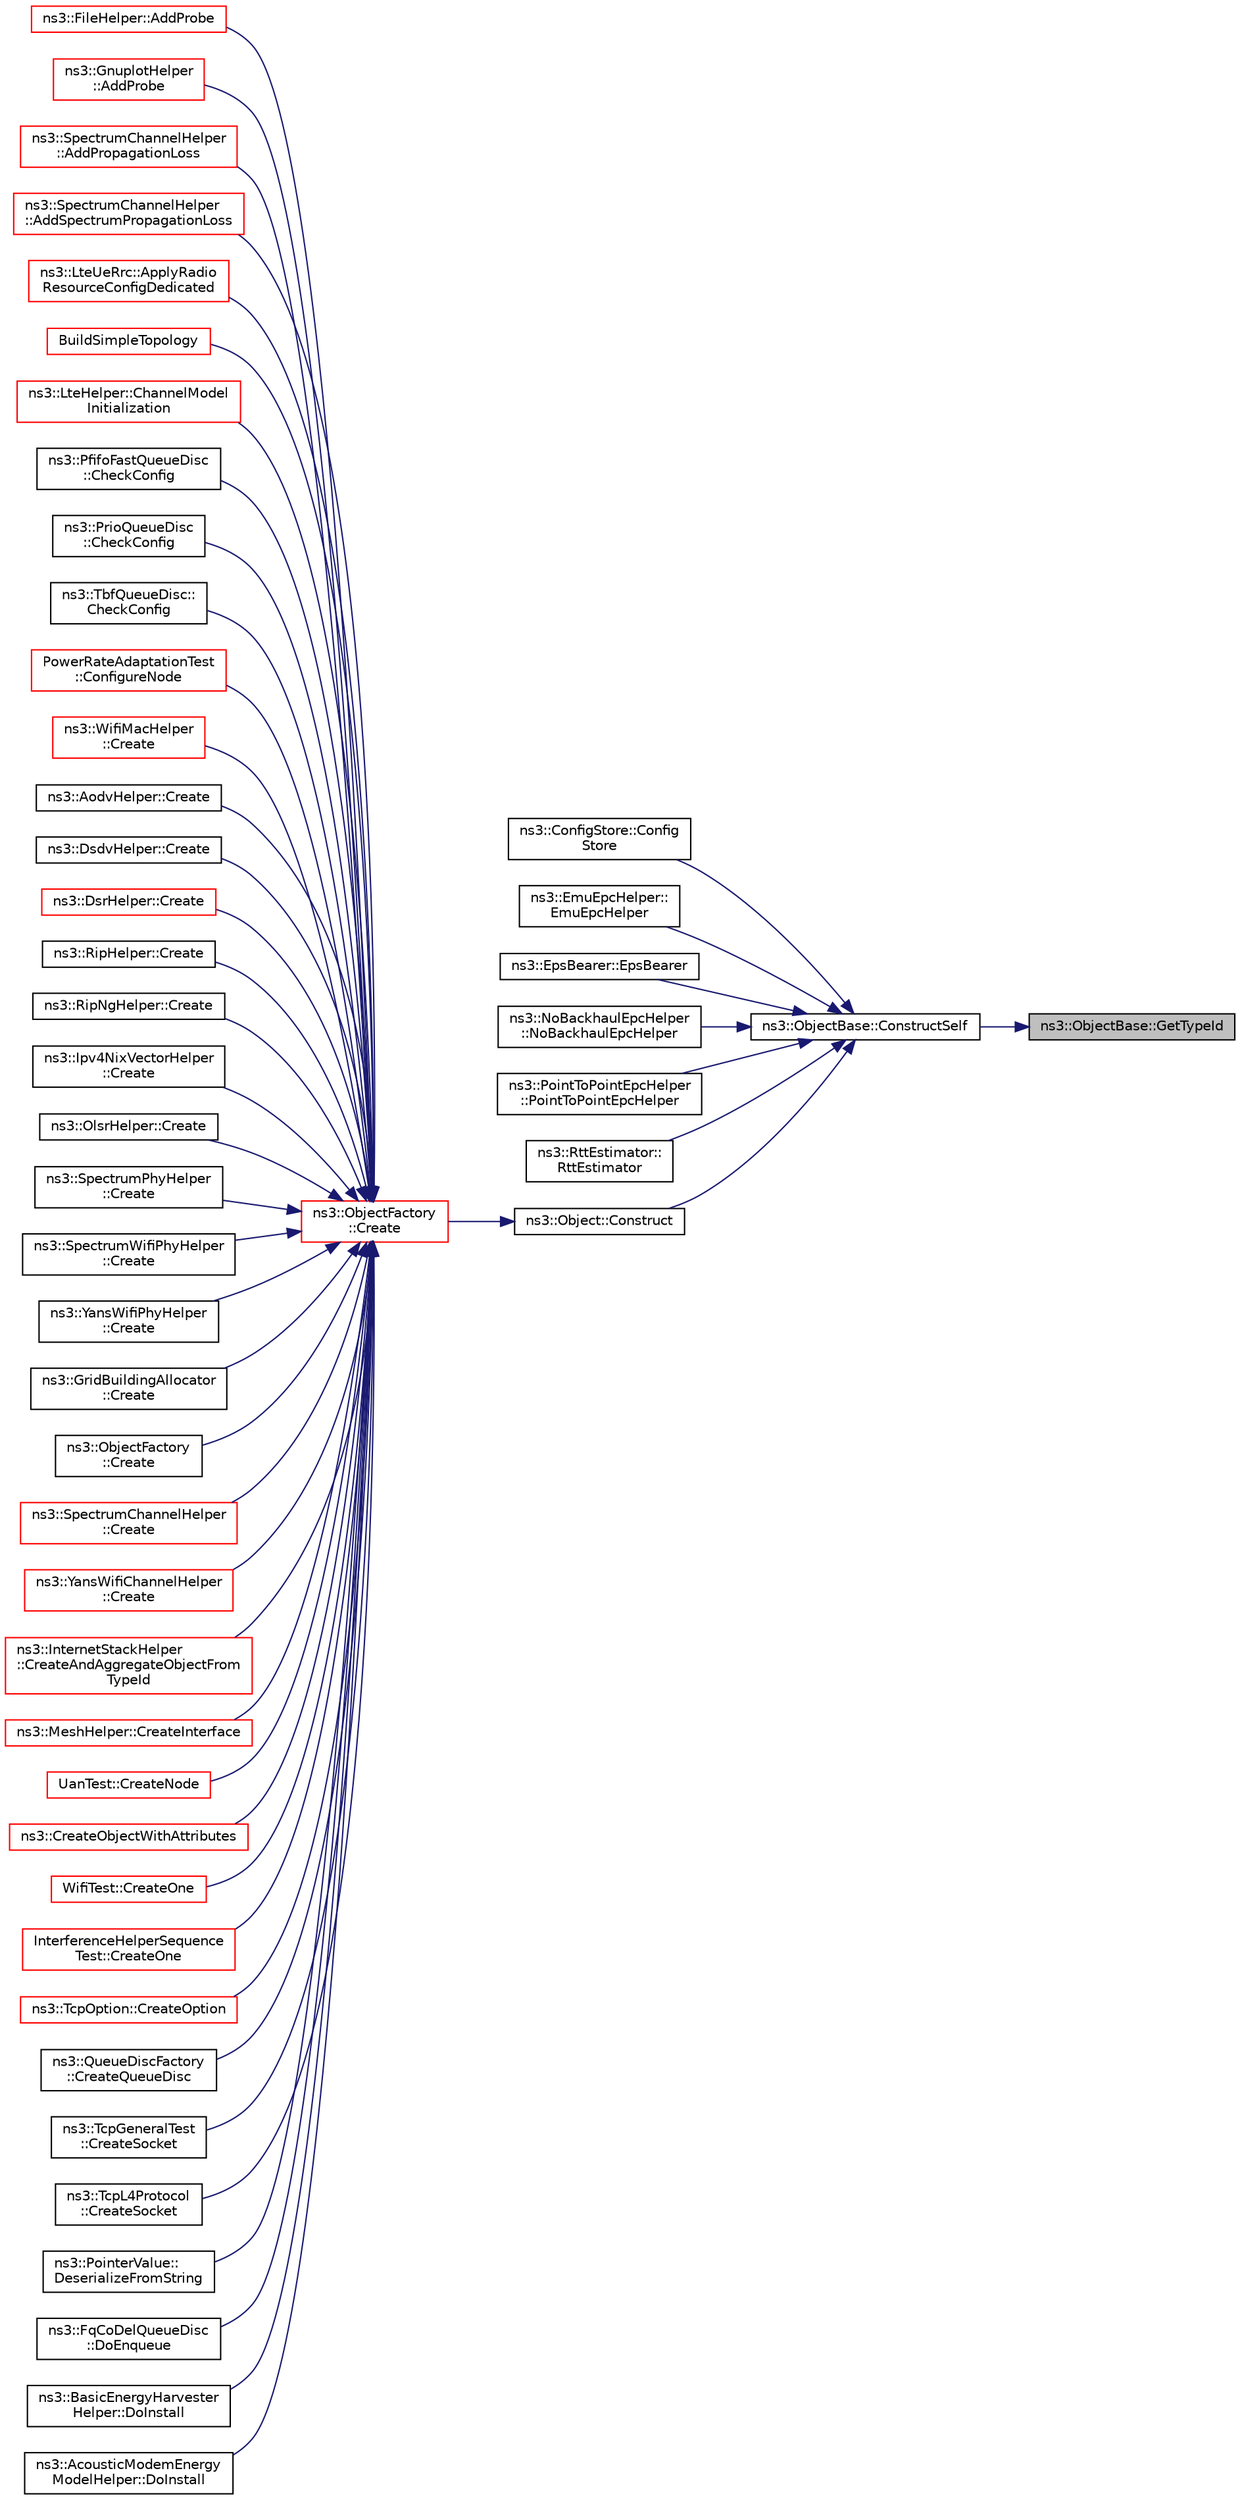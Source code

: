 digraph "ns3::ObjectBase::GetTypeId"
{
 // LATEX_PDF_SIZE
  edge [fontname="Helvetica",fontsize="10",labelfontname="Helvetica",labelfontsize="10"];
  node [fontname="Helvetica",fontsize="10",shape=record];
  rankdir="RL";
  Node1 [label="ns3::ObjectBase::GetTypeId",height=0.2,width=0.4,color="black", fillcolor="grey75", style="filled", fontcolor="black",tooltip="Get the type ID."];
  Node1 -> Node2 [dir="back",color="midnightblue",fontsize="10",style="solid",fontname="Helvetica"];
  Node2 [label="ns3::ObjectBase::ConstructSelf",height=0.2,width=0.4,color="black", fillcolor="white", style="filled",URL="$classns3_1_1_object_base.html#a5cda18dec6d0744cb652a3ed60056958",tooltip="Complete construction of ObjectBase; invoked by derived classes."];
  Node2 -> Node3 [dir="back",color="midnightblue",fontsize="10",style="solid",fontname="Helvetica"];
  Node3 [label="ns3::ConfigStore::Config\lStore",height=0.2,width=0.4,color="black", fillcolor="white", style="filled",URL="$classns3_1_1_config_store.html#ab2c0c2707ae2dc5489acd4cfccd63fd4",tooltip=" "];
  Node2 -> Node4 [dir="back",color="midnightblue",fontsize="10",style="solid",fontname="Helvetica"];
  Node4 [label="ns3::EmuEpcHelper::\lEmuEpcHelper",height=0.2,width=0.4,color="black", fillcolor="white", style="filled",URL="$classns3_1_1_emu_epc_helper.html#a10b42d66910c4ee73006f40eea1a1de1",tooltip="Constructor."];
  Node2 -> Node5 [dir="back",color="midnightblue",fontsize="10",style="solid",fontname="Helvetica"];
  Node5 [label="ns3::EpsBearer::EpsBearer",height=0.2,width=0.4,color="black", fillcolor="white", style="filled",URL="$classns3_1_1_eps_bearer.html#af6f94c7bbd1d1bc26e6895d19cf26086",tooltip="Default constructor."];
  Node2 -> Node6 [dir="back",color="midnightblue",fontsize="10",style="solid",fontname="Helvetica"];
  Node6 [label="ns3::NoBackhaulEpcHelper\l::NoBackhaulEpcHelper",height=0.2,width=0.4,color="black", fillcolor="white", style="filled",URL="$classns3_1_1_no_backhaul_epc_helper.html#a8822666431eefe3a78ba2a0bf4ca1bae",tooltip="Constructor."];
  Node2 -> Node7 [dir="back",color="midnightblue",fontsize="10",style="solid",fontname="Helvetica"];
  Node7 [label="ns3::PointToPointEpcHelper\l::PointToPointEpcHelper",height=0.2,width=0.4,color="black", fillcolor="white", style="filled",URL="$classns3_1_1_point_to_point_epc_helper.html#a3d4c34f6a194c994d45e0dac5019b8cb",tooltip="Constructor."];
  Node2 -> Node8 [dir="back",color="midnightblue",fontsize="10",style="solid",fontname="Helvetica"];
  Node8 [label="ns3::RttEstimator::\lRttEstimator",height=0.2,width=0.4,color="black", fillcolor="white", style="filled",URL="$classns3_1_1_rtt_estimator.html#a86696ed57483bf9e19abbf6978c46581",tooltip=" "];
  Node2 -> Node9 [dir="back",color="midnightblue",fontsize="10",style="solid",fontname="Helvetica"];
  Node9 [label="ns3::Object::Construct",height=0.2,width=0.4,color="black", fillcolor="white", style="filled",URL="$classns3_1_1_object.html#a636e8411dc5228771f45c9b805d348fa",tooltip="Initialize all member variables registered as Attributes of this TypeId."];
  Node9 -> Node10 [dir="back",color="midnightblue",fontsize="10",style="solid",fontname="Helvetica"];
  Node10 [label="ns3::ObjectFactory\l::Create",height=0.2,width=0.4,color="red", fillcolor="white", style="filled",URL="$classns3_1_1_object_factory.html#a52eda277f4aaab54266134ba48102ad7",tooltip="Create an Object instance of the configured TypeId."];
  Node10 -> Node11 [dir="back",color="midnightblue",fontsize="10",style="solid",fontname="Helvetica"];
  Node11 [label="ns3::FileHelper::AddProbe",height=0.2,width=0.4,color="red", fillcolor="white", style="filled",URL="$classns3_1_1_file_helper.html#a9783aea2aed4b310288ed1b79af1f66e",tooltip="Adds a probe to be used to write values to files."];
  Node10 -> Node14 [dir="back",color="midnightblue",fontsize="10",style="solid",fontname="Helvetica"];
  Node14 [label="ns3::GnuplotHelper\l::AddProbe",height=0.2,width=0.4,color="red", fillcolor="white", style="filled",URL="$classns3_1_1_gnuplot_helper.html#ad5e798aeffe53074d5792ee2d33561ec",tooltip="Adds a probe to be used to make the plot."];
  Node10 -> Node17 [dir="back",color="midnightblue",fontsize="10",style="solid",fontname="Helvetica"];
  Node17 [label="ns3::SpectrumChannelHelper\l::AddPropagationLoss",height=0.2,width=0.4,color="red", fillcolor="white", style="filled",URL="$classns3_1_1_spectrum_channel_helper.html#ab23845170770bda5be7ee8a2b42c452b",tooltip=" "];
  Node10 -> Node19 [dir="back",color="midnightblue",fontsize="10",style="solid",fontname="Helvetica"];
  Node19 [label="ns3::SpectrumChannelHelper\l::AddSpectrumPropagationLoss",height=0.2,width=0.4,color="red", fillcolor="white", style="filled",URL="$classns3_1_1_spectrum_channel_helper.html#a135e8ad3b8399671db56d112929f9611",tooltip=" "];
  Node10 -> Node21 [dir="back",color="midnightblue",fontsize="10",style="solid",fontname="Helvetica"];
  Node21 [label="ns3::LteUeRrc::ApplyRadio\lResourceConfigDedicated",height=0.2,width=0.4,color="red", fillcolor="white", style="filled",URL="$classns3_1_1_lte_ue_rrc.html#af7c2bc93366a56a35793c3ef6bce5ce3",tooltip="Apply radio resource config dedicated."];
  Node10 -> Node24 [dir="back",color="midnightblue",fontsize="10",style="solid",fontname="Helvetica"];
  Node24 [label="BuildSimpleTopology",height=0.2,width=0.4,color="red", fillcolor="white", style="filled",URL="$error-model-test-suite_8cc.html#af6fe24088bb4cfa248fc1b0bad6e1dfc",tooltip=" "];
  Node10 -> Node27 [dir="back",color="midnightblue",fontsize="10",style="solid",fontname="Helvetica"];
  Node27 [label="ns3::LteHelper::ChannelModel\lInitialization",height=0.2,width=0.4,color="red", fillcolor="white", style="filled",URL="$classns3_1_1_lte_helper.html#a42bcbfee4c768b253c6016a2d54242c3",tooltip="Function that performs a channel model initialization of all component carriers."];
  Node10 -> Node29 [dir="back",color="midnightblue",fontsize="10",style="solid",fontname="Helvetica"];
  Node29 [label="ns3::PfifoFastQueueDisc\l::CheckConfig",height=0.2,width=0.4,color="black", fillcolor="white", style="filled",URL="$classns3_1_1_pfifo_fast_queue_disc.html#a9fa5e68b79b7431cd734f4e8845bdced",tooltip="Check whether the current configuration is correct."];
  Node10 -> Node30 [dir="back",color="midnightblue",fontsize="10",style="solid",fontname="Helvetica"];
  Node30 [label="ns3::PrioQueueDisc\l::CheckConfig",height=0.2,width=0.4,color="black", fillcolor="white", style="filled",URL="$classns3_1_1_prio_queue_disc.html#a0aaf390caf16eeda754f687f31c5d039",tooltip="Check whether the current configuration is correct."];
  Node10 -> Node31 [dir="back",color="midnightblue",fontsize="10",style="solid",fontname="Helvetica"];
  Node31 [label="ns3::TbfQueueDisc::\lCheckConfig",height=0.2,width=0.4,color="black", fillcolor="white", style="filled",URL="$classns3_1_1_tbf_queue_disc.html#a1aca751ec280d81d8b0d7d2e9e75fde6",tooltip="Check whether the current configuration is correct."];
  Node10 -> Node32 [dir="back",color="midnightblue",fontsize="10",style="solid",fontname="Helvetica"];
  Node32 [label="PowerRateAdaptationTest\l::ConfigureNode",height=0.2,width=0.4,color="red", fillcolor="white", style="filled",URL="$class_power_rate_adaptation_test.html#a498edc12eed6e91b38d1b71d4565a306",tooltip="Configure nde function."];
  Node10 -> Node37 [dir="back",color="midnightblue",fontsize="10",style="solid",fontname="Helvetica"];
  Node37 [label="ns3::WifiMacHelper\l::Create",height=0.2,width=0.4,color="red", fillcolor="white", style="filled",URL="$classns3_1_1_wifi_mac_helper.html#a66354d7a3bdbaf1c785a32647dabc1f2",tooltip=" "];
  Node10 -> Node52 [dir="back",color="midnightblue",fontsize="10",style="solid",fontname="Helvetica"];
  Node52 [label="ns3::AodvHelper::Create",height=0.2,width=0.4,color="black", fillcolor="white", style="filled",URL="$classns3_1_1_aodv_helper.html#a1f624a953eb5bfba491cd7cbd64d4594",tooltip=" "];
  Node10 -> Node53 [dir="back",color="midnightblue",fontsize="10",style="solid",fontname="Helvetica"];
  Node53 [label="ns3::DsdvHelper::Create",height=0.2,width=0.4,color="black", fillcolor="white", style="filled",URL="$classns3_1_1_dsdv_helper.html#a2eed31b62087f494f3556c55a84813de",tooltip=" "];
  Node10 -> Node54 [dir="back",color="midnightblue",fontsize="10",style="solid",fontname="Helvetica"];
  Node54 [label="ns3::DsrHelper::Create",height=0.2,width=0.4,color="red", fillcolor="white", style="filled",URL="$classns3_1_1_dsr_helper.html#a5407c2c8ea4197b6a695fd53621fdd31",tooltip=" "];
  Node10 -> Node56 [dir="back",color="midnightblue",fontsize="10",style="solid",fontname="Helvetica"];
  Node56 [label="ns3::RipHelper::Create",height=0.2,width=0.4,color="black", fillcolor="white", style="filled",URL="$classns3_1_1_rip_helper.html#ae6831e42fc7de456c95f5ce334486805",tooltip=" "];
  Node10 -> Node57 [dir="back",color="midnightblue",fontsize="10",style="solid",fontname="Helvetica"];
  Node57 [label="ns3::RipNgHelper::Create",height=0.2,width=0.4,color="black", fillcolor="white", style="filled",URL="$classns3_1_1_rip_ng_helper.html#a9ed079b76d48ffc79c2e8797ff197c8e",tooltip=" "];
  Node10 -> Node58 [dir="back",color="midnightblue",fontsize="10",style="solid",fontname="Helvetica"];
  Node58 [label="ns3::Ipv4NixVectorHelper\l::Create",height=0.2,width=0.4,color="black", fillcolor="white", style="filled",URL="$classns3_1_1_ipv4_nix_vector_helper.html#adace7e160af227688815fda9fa8987ff",tooltip=" "];
  Node10 -> Node59 [dir="back",color="midnightblue",fontsize="10",style="solid",fontname="Helvetica"];
  Node59 [label="ns3::OlsrHelper::Create",height=0.2,width=0.4,color="black", fillcolor="white", style="filled",URL="$classns3_1_1_olsr_helper.html#a0062126ad6b4ff7c725b51da13cd7172",tooltip=" "];
  Node10 -> Node60 [dir="back",color="midnightblue",fontsize="10",style="solid",fontname="Helvetica"];
  Node60 [label="ns3::SpectrumPhyHelper\l::Create",height=0.2,width=0.4,color="black", fillcolor="white", style="filled",URL="$classns3_1_1_spectrum_phy_helper.html#aa26730d70bd86c0bf888a406c80d33fe",tooltip=" "];
  Node10 -> Node61 [dir="back",color="midnightblue",fontsize="10",style="solid",fontname="Helvetica"];
  Node61 [label="ns3::SpectrumWifiPhyHelper\l::Create",height=0.2,width=0.4,color="black", fillcolor="white", style="filled",URL="$classns3_1_1_spectrum_wifi_phy_helper.html#afa1dc80c04fa37baa2b3b9b696b82fb5",tooltip=" "];
  Node10 -> Node62 [dir="back",color="midnightblue",fontsize="10",style="solid",fontname="Helvetica"];
  Node62 [label="ns3::YansWifiPhyHelper\l::Create",height=0.2,width=0.4,color="black", fillcolor="white", style="filled",URL="$classns3_1_1_yans_wifi_phy_helper.html#ab71a35fdc2bc9783b72e547da292921e",tooltip=" "];
  Node10 -> Node63 [dir="back",color="midnightblue",fontsize="10",style="solid",fontname="Helvetica"];
  Node63 [label="ns3::GridBuildingAllocator\l::Create",height=0.2,width=0.4,color="black", fillcolor="white", style="filled",URL="$classns3_1_1_grid_building_allocator.html#a96c6e3b69f0cfea04fe1f40b5f160f3e",tooltip="Create a set of buildings allocated on a grid."];
  Node10 -> Node64 [dir="back",color="midnightblue",fontsize="10",style="solid",fontname="Helvetica"];
  Node64 [label="ns3::ObjectFactory\l::Create",height=0.2,width=0.4,color="black", fillcolor="white", style="filled",URL="$classns3_1_1_object_factory.html#a87e01a2e0698b37f618218b55c43dd17",tooltip="Create an Object instance of the requested type."];
  Node10 -> Node65 [dir="back",color="midnightblue",fontsize="10",style="solid",fontname="Helvetica"];
  Node65 [label="ns3::SpectrumChannelHelper\l::Create",height=0.2,width=0.4,color="red", fillcolor="white", style="filled",URL="$classns3_1_1_spectrum_channel_helper.html#ad4e0f257cc814ed9fc21fc742d9b6476",tooltip=" "];
  Node10 -> Node67 [dir="back",color="midnightblue",fontsize="10",style="solid",fontname="Helvetica"];
  Node67 [label="ns3::YansWifiChannelHelper\l::Create",height=0.2,width=0.4,color="red", fillcolor="white", style="filled",URL="$classns3_1_1_yans_wifi_channel_helper.html#a6bb01082fd42806a6b95e6684a4344d4",tooltip=" "];
  Node10 -> Node102 [dir="back",color="midnightblue",fontsize="10",style="solid",fontname="Helvetica"];
  Node102 [label="ns3::InternetStackHelper\l::CreateAndAggregateObjectFrom\lTypeId",height=0.2,width=0.4,color="red", fillcolor="white", style="filled",URL="$classns3_1_1_internet_stack_helper.html#a6605ba9c1bbfdf9ebe09c5dbcfce2451",tooltip="create an object from its TypeId and aggregates it to the node"];
  Node10 -> Node104 [dir="back",color="midnightblue",fontsize="10",style="solid",fontname="Helvetica"];
  Node104 [label="ns3::MeshHelper::CreateInterface",height=0.2,width=0.4,color="red", fillcolor="white", style="filled",URL="$classns3_1_1_mesh_helper.html#a2a760004bc190863ccfea1a4537283cf",tooltip=" "];
  Node10 -> Node106 [dir="back",color="midnightblue",fontsize="10",style="solid",fontname="Helvetica"];
  Node106 [label="UanTest::CreateNode",height=0.2,width=0.4,color="red", fillcolor="white", style="filled",URL="$class_uan_test.html#a4439b6676512b774fb9b2f2f0dd4cfce",tooltip="Create node function."];
  Node10 -> Node110 [dir="back",color="midnightblue",fontsize="10",style="solid",fontname="Helvetica"];
  Node110 [label="ns3::CreateObjectWithAttributes",height=0.2,width=0.4,color="red", fillcolor="white", style="filled",URL="$group__object.html#ga5e123a3b16375808a629dc9834dee63e",tooltip="Allocate an Object on the heap and initialize with a set of attributes."];
  Node10 -> Node116 [dir="back",color="midnightblue",fontsize="10",style="solid",fontname="Helvetica"];
  Node116 [label="WifiTest::CreateOne",height=0.2,width=0.4,color="red", fillcolor="white", style="filled",URL="$class_wifi_test.html#a212be82b387f5446375a45ccbac3561e",tooltip="Create one function."];
  Node10 -> Node119 [dir="back",color="midnightblue",fontsize="10",style="solid",fontname="Helvetica"];
  Node119 [label="InterferenceHelperSequence\lTest::CreateOne",height=0.2,width=0.4,color="red", fillcolor="white", style="filled",URL="$class_interference_helper_sequence_test.html#aaf6b2c6dc1b1c6abf0743b018e78544a",tooltip="Create one function."];
  Node10 -> Node121 [dir="back",color="midnightblue",fontsize="10",style="solid",fontname="Helvetica"];
  Node121 [label="ns3::TcpOption::CreateOption",height=0.2,width=0.4,color="red", fillcolor="white", style="filled",URL="$classns3_1_1_tcp_option.html#a342764c94f23eae9c093534312f7a5d4",tooltip="Creates an option."];
  Node10 -> Node127 [dir="back",color="midnightblue",fontsize="10",style="solid",fontname="Helvetica"];
  Node127 [label="ns3::QueueDiscFactory\l::CreateQueueDisc",height=0.2,width=0.4,color="black", fillcolor="white", style="filled",URL="$classns3_1_1_queue_disc_factory.html#a54976e363c67dc502dc67bafbdb59669",tooltip="Create a queue disc with the currently stored configuration."];
  Node10 -> Node128 [dir="back",color="midnightblue",fontsize="10",style="solid",fontname="Helvetica"];
  Node128 [label="ns3::TcpGeneralTest\l::CreateSocket",height=0.2,width=0.4,color="black", fillcolor="white", style="filled",URL="$classns3_1_1_tcp_general_test.html#a2a00856b16fd590d045f0d1d9cb3348e",tooltip="Create a socket."];
  Node10 -> Node129 [dir="back",color="midnightblue",fontsize="10",style="solid",fontname="Helvetica"];
  Node129 [label="ns3::TcpL4Protocol\l::CreateSocket",height=0.2,width=0.4,color="black", fillcolor="white", style="filled",URL="$classns3_1_1_tcp_l4_protocol.html#aff234df940f094cabaf74f5383639574",tooltip="Create a TCP socket using the specified congestion control algorithm TypeId."];
  Node10 -> Node130 [dir="back",color="midnightblue",fontsize="10",style="solid",fontname="Helvetica"];
  Node130 [label="ns3::PointerValue::\lDeserializeFromString",height=0.2,width=0.4,color="black", fillcolor="white", style="filled",URL="$classns3_1_1_pointer_value.html#ab5fb344a04892f22549d42c17cc1856d",tooltip=" "];
  Node10 -> Node131 [dir="back",color="midnightblue",fontsize="10",style="solid",fontname="Helvetica"];
  Node131 [label="ns3::FqCoDelQueueDisc\l::DoEnqueue",height=0.2,width=0.4,color="black", fillcolor="white", style="filled",URL="$classns3_1_1_fq_co_del_queue_disc.html#a9763ff304b86d8c3d2f951d20e102d0a",tooltip="This function actually enqueues a packet into the queue disc."];
  Node10 -> Node132 [dir="back",color="midnightblue",fontsize="10",style="solid",fontname="Helvetica"];
  Node132 [label="ns3::BasicEnergyHarvester\lHelper::DoInstall",height=0.2,width=0.4,color="black", fillcolor="white", style="filled",URL="$classns3_1_1_basic_energy_harvester_helper.html#af589eb05a93cedc253dee2697169a2c1",tooltip=" "];
  Node10 -> Node133 [dir="back",color="midnightblue",fontsize="10",style="solid",fontname="Helvetica"];
  Node133 [label="ns3::AcousticModemEnergy\lModelHelper::DoInstall",height=0.2,width=0.4,color="black", fillcolor="white", style="filled",URL="$classns3_1_1_acoustic_modem_energy_model_helper.html#a577df03965e1ad592108dfdb7e2bccbe",tooltip="Implements DeviceEnergyModel::Install."];
}
